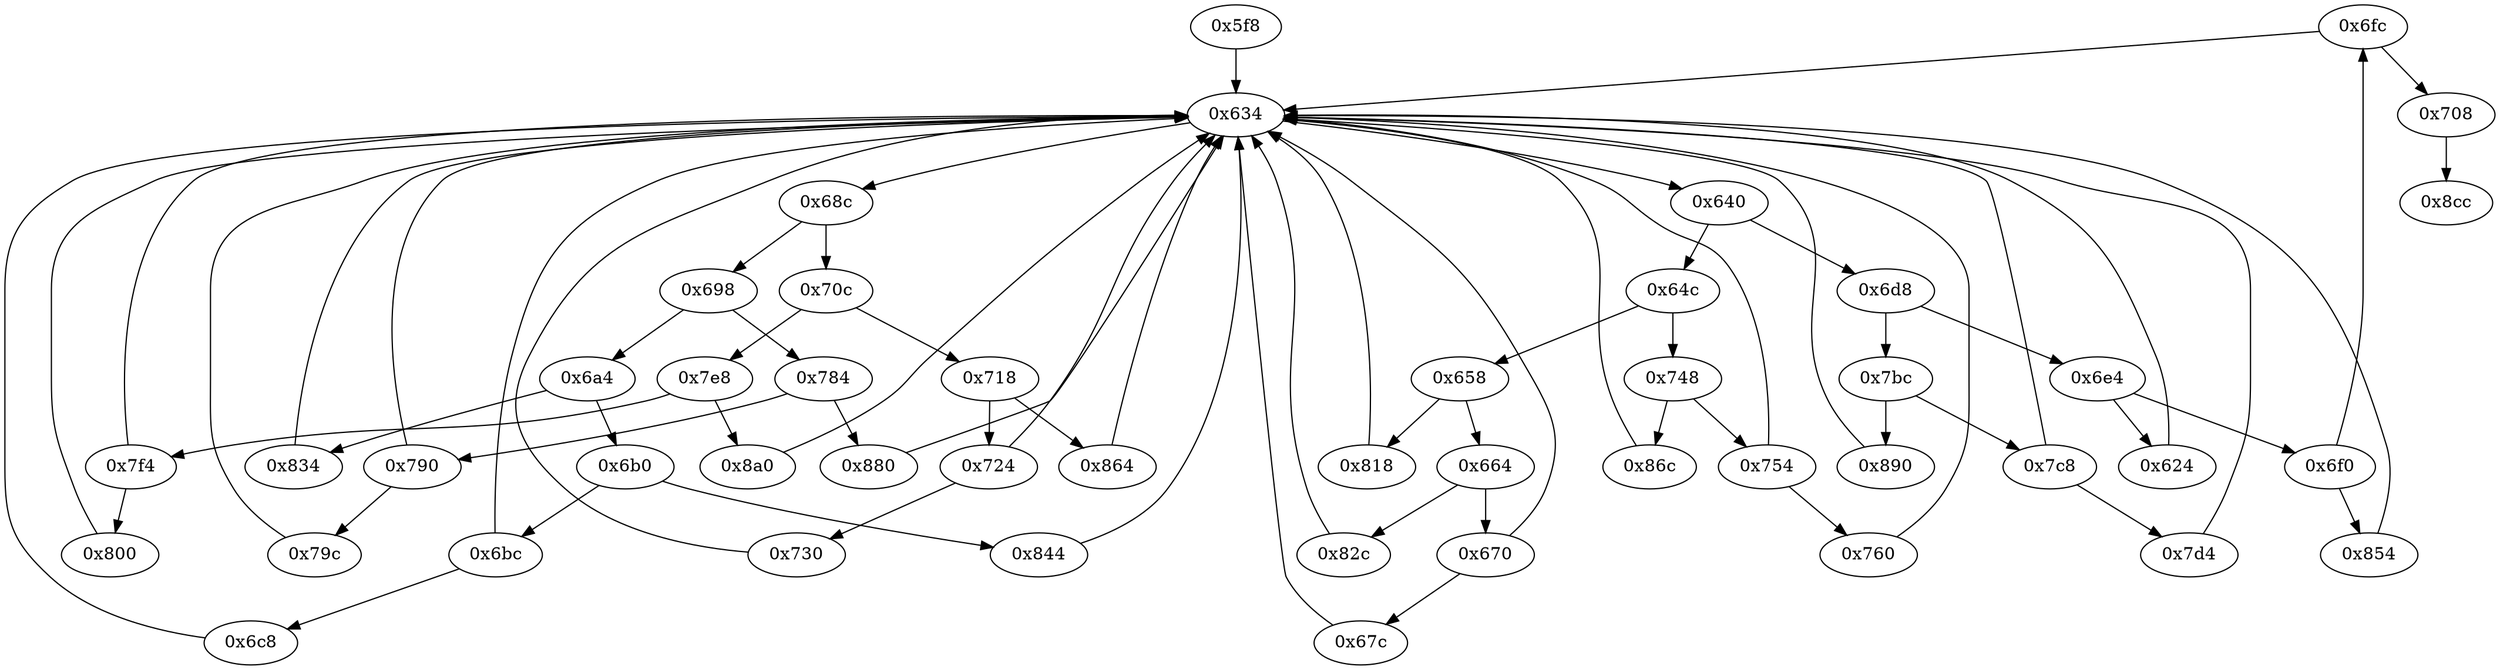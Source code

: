strict digraph "" {
	"0x6fc"	 [opcode="[u'ldr', u'cmp', u'b']"];
	"0x634"	 [opcode="[u'ldr', u'cmp', u'b']"];
	"0x6fc" -> "0x634";
	"0x708"	 [opcode="[u'b']"];
	"0x6fc" -> "0x708";
	"0x7bc"	 [opcode="[u'ldr', u'cmp', u'b']"];
	"0x7c8"	 [opcode="[u'ldr', u'cmp', u'b']"];
	"0x7bc" -> "0x7c8";
	"0x890"	 [opcode="[u'ldr', u'ldr', u'mov', u'b']"];
	"0x7bc" -> "0x890";
	"0x784"	 [opcode="[u'ldr', u'cmp', u'b']"];
	"0x880"	 [opcode="[u'ldr', u'mov', u'mov', u'b']"];
	"0x784" -> "0x880";
	"0x790"	 [opcode="[u'ldr', u'cmp', u'b']"];
	"0x784" -> "0x790";
	"0x8cc"	 [opcode="[u'mov', u'sub', u'pop']"];
	"0x6a4"	 [opcode="[u'ldr', u'cmp', u'b']"];
	"0x834"	 [opcode="[u'ldr', u'mov', u'mov', u'b']"];
	"0x6a4" -> "0x834";
	"0x6b0"	 [opcode="[u'ldr', u'cmp', u'b']"];
	"0x6a4" -> "0x6b0";
	"0x864"	 [opcode="[u'ldr', u'b']"];
	"0x864" -> "0x634";
	"0x818"	 [opcode="[u'ldr', u'ldr', u'str', u'ldr', u'b']"];
	"0x818" -> "0x634";
	"0x7c8" -> "0x634";
	"0x7d4"	 [opcode="[u'ldr', u'add', u'str', u'ldr', u'b']"];
	"0x7c8" -> "0x7d4";
	"0x698"	 [opcode="[u'ldr', u'cmp', u'b']"];
	"0x698" -> "0x784";
	"0x698" -> "0x6a4";
	"0x79c"	 [opcode="[u'ldr', u'ldr', u'ldrb', u'ldr', u'add', u'str', u'ldr', u'b']"];
	"0x79c" -> "0x634";
	"0x6e4"	 [opcode="[u'ldr', u'cmp', u'b']"];
	"0x6f0"	 [opcode="[u'ldr', u'cmp', u'b']"];
	"0x6e4" -> "0x6f0";
	"0x624"	 [opcode="[u'ldr', u'mov', u'bl', u'ldr']"];
	"0x6e4" -> "0x624";
	"0x880" -> "0x634";
	"0x658"	 [opcode="[u'ldr', u'cmp', u'b']"];
	"0x658" -> "0x818";
	"0x664"	 [opcode="[u'ldr', u'cmp', u'b']"];
	"0x658" -> "0x664";
	"0x670"	 [opcode="[u'ldr', u'cmp', u'b']"];
	"0x670" -> "0x634";
	"0x67c"	 [opcode="[u'ldr', u'str', u'ldr', u'b']"];
	"0x670" -> "0x67c";
	"0x7e8"	 [opcode="[u'ldr', u'cmp', u'b']"];
	"0x8a0"	 [opcode="[u'str', u'str', u'ldr', u'ldrb', u'strb', u'ldr', u'ldr', u'ldrb', u'cmp', u'mov', u'b']"];
	"0x7e8" -> "0x8a0";
	"0x7f4"	 [opcode="[u'ldr', u'cmp', u'b']"];
	"0x7e8" -> "0x7f4";
	"0x6c8"	 [opcode="[u'ldr', u'str', u'ldr', u'b']"];
	"0x6c8" -> "0x634";
	"0x718"	 [opcode="[u'ldr', u'cmp', u'b']"];
	"0x718" -> "0x864";
	"0x724"	 [opcode="[u'ldr', u'cmp', u'b']"];
	"0x718" -> "0x724";
	"0x844"	 [opcode="[u'ldr', u'ldr', u'mov', u'b']"];
	"0x844" -> "0x634";
	"0x730"	 [opcode="[u'ldr', u'ldr', u'sub', u'str', u'ldr', u'b']"];
	"0x730" -> "0x634";
	"0x70c"	 [opcode="[u'ldr', u'cmp', u'b']"];
	"0x70c" -> "0x7e8";
	"0x70c" -> "0x718";
	"0x754"	 [opcode="[u'ldr', u'cmp', u'b']"];
	"0x754" -> "0x634";
	"0x760"	 [opcode="[u'str', u'str', u'ldr', u'ldr', u'ldr', u'ldr', u'cmp', u'mov', u'b']"];
	"0x754" -> "0x760";
	"0x68c"	 [opcode="[u'ldr', u'cmp', u'b']"];
	"0x634" -> "0x68c";
	"0x640"	 [opcode="[u'ldr', u'cmp', u'b']"];
	"0x634" -> "0x640";
	"0x64c"	 [opcode="[u'ldr', u'cmp', u'b']"];
	"0x64c" -> "0x658";
	"0x748"	 [opcode="[u'ldr', u'cmp', u'b']"];
	"0x64c" -> "0x748";
	"0x6bc"	 [opcode="[u'ldr', u'cmp', u'b']"];
	"0x6bc" -> "0x6c8";
	"0x6bc" -> "0x634";
	"0x86c"	 [opcode="[u'ldr', u'add', u'str', u'ldr', u'b']"];
	"0x86c" -> "0x634";
	"0x790" -> "0x79c";
	"0x790" -> "0x634";
	"0x68c" -> "0x698";
	"0x68c" -> "0x70c";
	"0x6f0" -> "0x6fc";
	"0x854"	 [opcode="[u'ldrb', u'str', u'ldr', u'b']"];
	"0x6f0" -> "0x854";
	"0x8a0" -> "0x634";
	"0x6d8"	 [opcode="[u'ldr', u'cmp', u'b']"];
	"0x6d8" -> "0x7bc";
	"0x6d8" -> "0x6e4";
	"0x890" -> "0x634";
	"0x800"	 [opcode="[u'ldr', u'ldr', u'add', u'str', u'ldr', u'b']"];
	"0x800" -> "0x634";
	"0x7f4" -> "0x634";
	"0x7f4" -> "0x800";
	"0x760" -> "0x634";
	"0x664" -> "0x670";
	"0x82c"	 [opcode="[u'ldr', u'b']"];
	"0x664" -> "0x82c";
	"0x834" -> "0x634";
	"0x708" -> "0x8cc";
	"0x724" -> "0x730";
	"0x724" -> "0x634";
	"0x6b0" -> "0x844";
	"0x6b0" -> "0x6bc";
	"0x854" -> "0x634";
	"0x640" -> "0x64c";
	"0x640" -> "0x6d8";
	"0x82c" -> "0x634";
	"0x67c" -> "0x634";
	"0x748" -> "0x754";
	"0x748" -> "0x86c";
	"0x624" -> "0x634";
	"0x7d4" -> "0x634";
	"0x5f8"	 [opcode="[u'push', u'add', u'sub', u'add', u'ldr', u'str', u'ldr', u'ldr', u'ldr', u'add', u'b']"];
	"0x5f8" -> "0x634";
}
